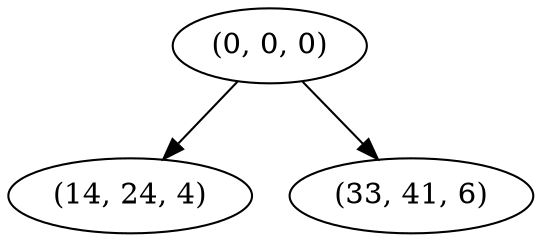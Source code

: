 digraph tree {
    "(0, 0, 0)";
    "(14, 24, 4)";
    "(33, 41, 6)";
    "(0, 0, 0)" -> "(14, 24, 4)";
    "(0, 0, 0)" -> "(33, 41, 6)";
}
